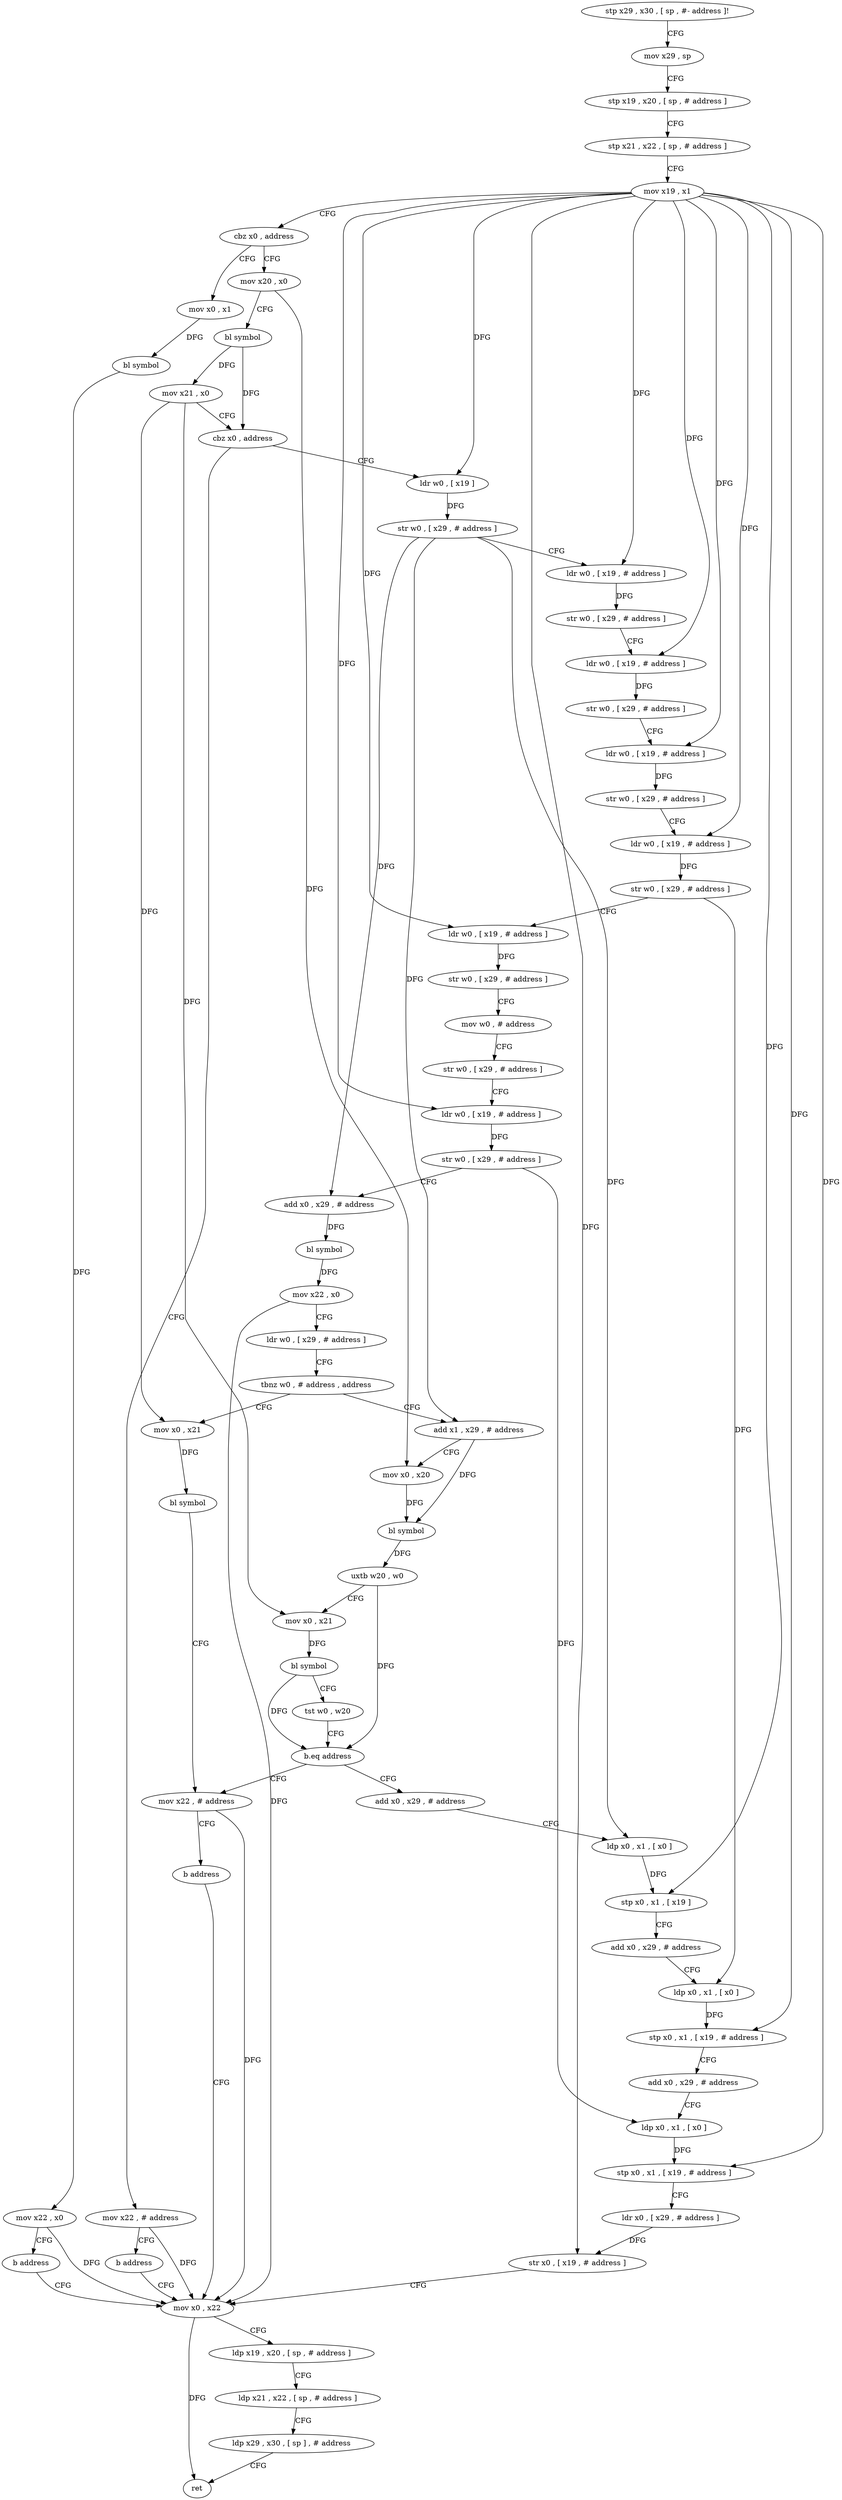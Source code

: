digraph "func" {
"4372504" [label = "stp x29 , x30 , [ sp , #- address ]!" ]
"4372508" [label = "mov x29 , sp" ]
"4372512" [label = "stp x19 , x20 , [ sp , # address ]" ]
"4372516" [label = "stp x21 , x22 , [ sp , # address ]" ]
"4372520" [label = "mov x19 , x1" ]
"4372524" [label = "cbz x0 , address" ]
"4372724" [label = "mov x0 , x1" ]
"4372528" [label = "mov x20 , x0" ]
"4372728" [label = "bl symbol" ]
"4372732" [label = "mov x22 , x0" ]
"4372736" [label = "b address" ]
"4372704" [label = "mov x0 , x22" ]
"4372532" [label = "bl symbol" ]
"4372536" [label = "mov x21 , x0" ]
"4372540" [label = "cbz x0 , address" ]
"4372740" [label = "mov x22 , # address" ]
"4372544" [label = "ldr w0 , [ x19 ]" ]
"4372708" [label = "ldp x19 , x20 , [ sp , # address ]" ]
"4372712" [label = "ldp x21 , x22 , [ sp , # address ]" ]
"4372716" [label = "ldp x29 , x30 , [ sp ] , # address" ]
"4372720" [label = "ret" ]
"4372744" [label = "b address" ]
"4372548" [label = "str w0 , [ x29 , # address ]" ]
"4372552" [label = "ldr w0 , [ x19 , # address ]" ]
"4372556" [label = "str w0 , [ x29 , # address ]" ]
"4372560" [label = "ldr w0 , [ x19 , # address ]" ]
"4372564" [label = "str w0 , [ x29 , # address ]" ]
"4372568" [label = "ldr w0 , [ x19 , # address ]" ]
"4372572" [label = "str w0 , [ x29 , # address ]" ]
"4372576" [label = "ldr w0 , [ x19 , # address ]" ]
"4372580" [label = "str w0 , [ x29 , # address ]" ]
"4372584" [label = "ldr w0 , [ x19 , # address ]" ]
"4372588" [label = "str w0 , [ x29 , # address ]" ]
"4372592" [label = "mov w0 , # address" ]
"4372596" [label = "str w0 , [ x29 , # address ]" ]
"4372600" [label = "ldr w0 , [ x19 , # address ]" ]
"4372604" [label = "str w0 , [ x29 , # address ]" ]
"4372608" [label = "add x0 , x29 , # address" ]
"4372612" [label = "bl symbol" ]
"4372616" [label = "mov x22 , x0" ]
"4372620" [label = "ldr w0 , [ x29 , # address ]" ]
"4372624" [label = "tbnz w0 , # address , address" ]
"4372748" [label = "mov x0 , x21" ]
"4372628" [label = "add x1 , x29 , # address" ]
"4372752" [label = "bl symbol" ]
"4372756" [label = "mov x22 , # address" ]
"4372632" [label = "mov x0 , x20" ]
"4372636" [label = "bl symbol" ]
"4372640" [label = "uxtb w20 , w0" ]
"4372644" [label = "mov x0 , x21" ]
"4372648" [label = "bl symbol" ]
"4372652" [label = "tst w0 , w20" ]
"4372656" [label = "b.eq address" ]
"4372660" [label = "add x0 , x29 , # address" ]
"4372760" [label = "b address" ]
"4372664" [label = "ldp x0 , x1 , [ x0 ]" ]
"4372668" [label = "stp x0 , x1 , [ x19 ]" ]
"4372672" [label = "add x0 , x29 , # address" ]
"4372676" [label = "ldp x0 , x1 , [ x0 ]" ]
"4372680" [label = "stp x0 , x1 , [ x19 , # address ]" ]
"4372684" [label = "add x0 , x29 , # address" ]
"4372688" [label = "ldp x0 , x1 , [ x0 ]" ]
"4372692" [label = "stp x0 , x1 , [ x19 , # address ]" ]
"4372696" [label = "ldr x0 , [ x29 , # address ]" ]
"4372700" [label = "str x0 , [ x19 , # address ]" ]
"4372504" -> "4372508" [ label = "CFG" ]
"4372508" -> "4372512" [ label = "CFG" ]
"4372512" -> "4372516" [ label = "CFG" ]
"4372516" -> "4372520" [ label = "CFG" ]
"4372520" -> "4372524" [ label = "CFG" ]
"4372520" -> "4372544" [ label = "DFG" ]
"4372520" -> "4372552" [ label = "DFG" ]
"4372520" -> "4372560" [ label = "DFG" ]
"4372520" -> "4372568" [ label = "DFG" ]
"4372520" -> "4372576" [ label = "DFG" ]
"4372520" -> "4372584" [ label = "DFG" ]
"4372520" -> "4372600" [ label = "DFG" ]
"4372520" -> "4372668" [ label = "DFG" ]
"4372520" -> "4372680" [ label = "DFG" ]
"4372520" -> "4372692" [ label = "DFG" ]
"4372520" -> "4372700" [ label = "DFG" ]
"4372524" -> "4372724" [ label = "CFG" ]
"4372524" -> "4372528" [ label = "CFG" ]
"4372724" -> "4372728" [ label = "DFG" ]
"4372528" -> "4372532" [ label = "CFG" ]
"4372528" -> "4372632" [ label = "DFG" ]
"4372728" -> "4372732" [ label = "DFG" ]
"4372732" -> "4372736" [ label = "CFG" ]
"4372732" -> "4372704" [ label = "DFG" ]
"4372736" -> "4372704" [ label = "CFG" ]
"4372704" -> "4372708" [ label = "CFG" ]
"4372704" -> "4372720" [ label = "DFG" ]
"4372532" -> "4372536" [ label = "DFG" ]
"4372532" -> "4372540" [ label = "DFG" ]
"4372536" -> "4372540" [ label = "CFG" ]
"4372536" -> "4372748" [ label = "DFG" ]
"4372536" -> "4372644" [ label = "DFG" ]
"4372540" -> "4372740" [ label = "CFG" ]
"4372540" -> "4372544" [ label = "CFG" ]
"4372740" -> "4372744" [ label = "CFG" ]
"4372740" -> "4372704" [ label = "DFG" ]
"4372544" -> "4372548" [ label = "DFG" ]
"4372708" -> "4372712" [ label = "CFG" ]
"4372712" -> "4372716" [ label = "CFG" ]
"4372716" -> "4372720" [ label = "CFG" ]
"4372744" -> "4372704" [ label = "CFG" ]
"4372548" -> "4372552" [ label = "CFG" ]
"4372548" -> "4372664" [ label = "DFG" ]
"4372548" -> "4372608" [ label = "DFG" ]
"4372548" -> "4372628" [ label = "DFG" ]
"4372552" -> "4372556" [ label = "DFG" ]
"4372556" -> "4372560" [ label = "CFG" ]
"4372560" -> "4372564" [ label = "DFG" ]
"4372564" -> "4372568" [ label = "CFG" ]
"4372568" -> "4372572" [ label = "DFG" ]
"4372572" -> "4372576" [ label = "CFG" ]
"4372576" -> "4372580" [ label = "DFG" ]
"4372580" -> "4372584" [ label = "CFG" ]
"4372580" -> "4372676" [ label = "DFG" ]
"4372584" -> "4372588" [ label = "DFG" ]
"4372588" -> "4372592" [ label = "CFG" ]
"4372592" -> "4372596" [ label = "CFG" ]
"4372596" -> "4372600" [ label = "CFG" ]
"4372600" -> "4372604" [ label = "DFG" ]
"4372604" -> "4372608" [ label = "CFG" ]
"4372604" -> "4372688" [ label = "DFG" ]
"4372608" -> "4372612" [ label = "DFG" ]
"4372612" -> "4372616" [ label = "DFG" ]
"4372616" -> "4372620" [ label = "CFG" ]
"4372616" -> "4372704" [ label = "DFG" ]
"4372620" -> "4372624" [ label = "CFG" ]
"4372624" -> "4372748" [ label = "CFG" ]
"4372624" -> "4372628" [ label = "CFG" ]
"4372748" -> "4372752" [ label = "DFG" ]
"4372628" -> "4372632" [ label = "CFG" ]
"4372628" -> "4372636" [ label = "DFG" ]
"4372752" -> "4372756" [ label = "CFG" ]
"4372756" -> "4372760" [ label = "CFG" ]
"4372756" -> "4372704" [ label = "DFG" ]
"4372632" -> "4372636" [ label = "DFG" ]
"4372636" -> "4372640" [ label = "DFG" ]
"4372640" -> "4372644" [ label = "CFG" ]
"4372640" -> "4372656" [ label = "DFG" ]
"4372644" -> "4372648" [ label = "DFG" ]
"4372648" -> "4372652" [ label = "CFG" ]
"4372648" -> "4372656" [ label = "DFG" ]
"4372652" -> "4372656" [ label = "CFG" ]
"4372656" -> "4372756" [ label = "CFG" ]
"4372656" -> "4372660" [ label = "CFG" ]
"4372660" -> "4372664" [ label = "CFG" ]
"4372760" -> "4372704" [ label = "CFG" ]
"4372664" -> "4372668" [ label = "DFG" ]
"4372668" -> "4372672" [ label = "CFG" ]
"4372672" -> "4372676" [ label = "CFG" ]
"4372676" -> "4372680" [ label = "DFG" ]
"4372680" -> "4372684" [ label = "CFG" ]
"4372684" -> "4372688" [ label = "CFG" ]
"4372688" -> "4372692" [ label = "DFG" ]
"4372692" -> "4372696" [ label = "CFG" ]
"4372696" -> "4372700" [ label = "DFG" ]
"4372700" -> "4372704" [ label = "CFG" ]
}
